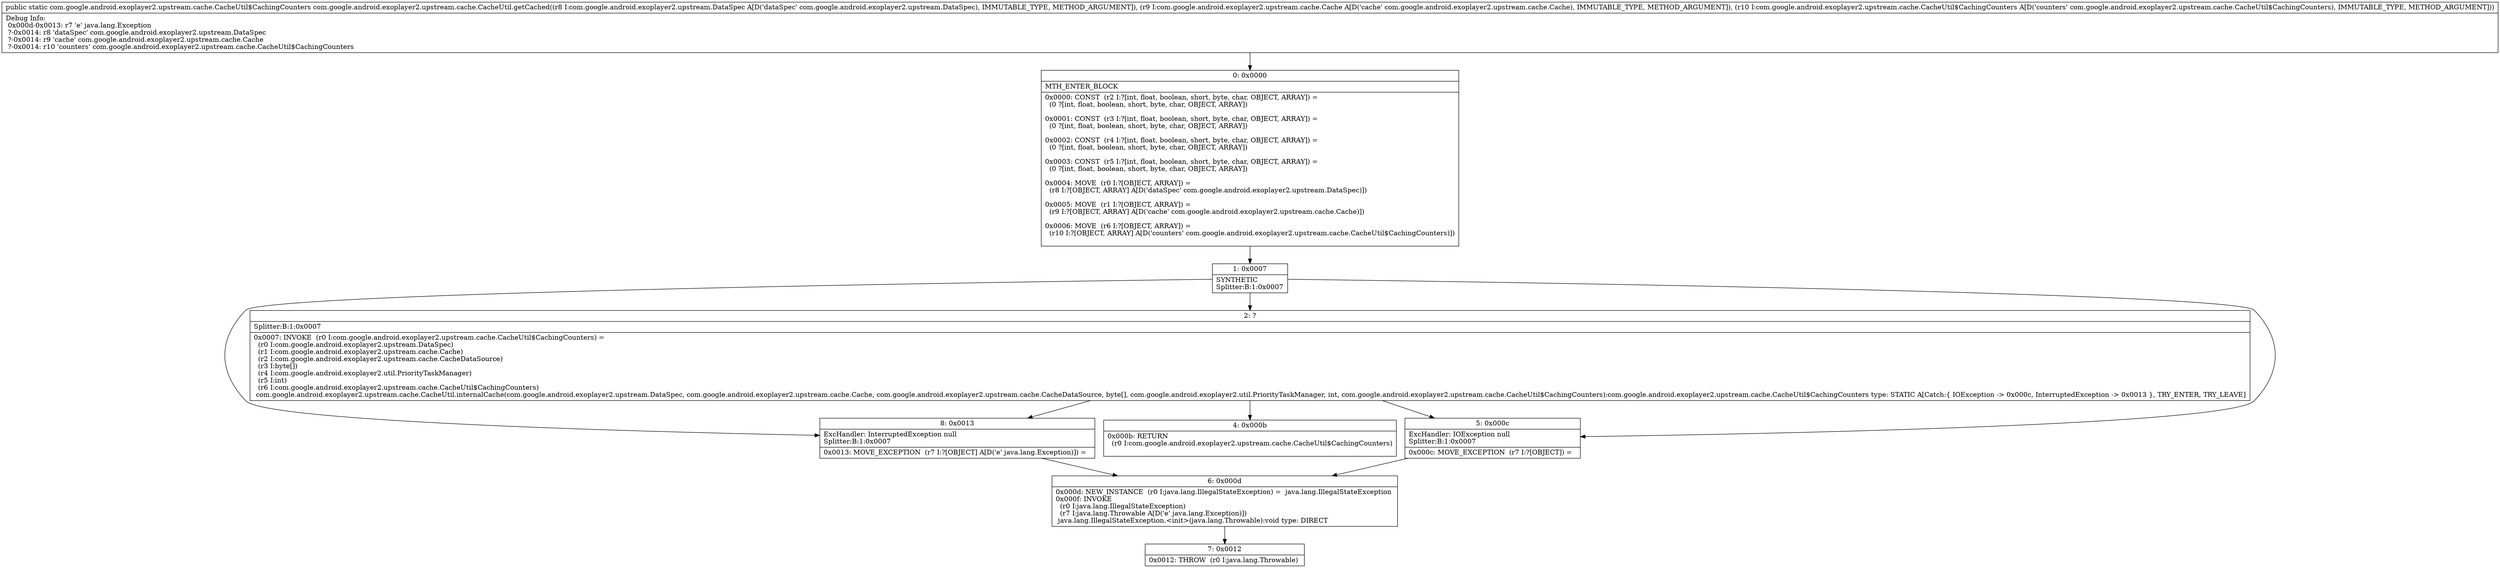 digraph "CFG forcom.google.android.exoplayer2.upstream.cache.CacheUtil.getCached(Lcom\/google\/android\/exoplayer2\/upstream\/DataSpec;Lcom\/google\/android\/exoplayer2\/upstream\/cache\/Cache;Lcom\/google\/android\/exoplayer2\/upstream\/cache\/CacheUtil$CachingCounters;)Lcom\/google\/android\/exoplayer2\/upstream\/cache\/CacheUtil$CachingCounters;" {
Node_0 [shape=record,label="{0\:\ 0x0000|MTH_ENTER_BLOCK\l|0x0000: CONST  (r2 I:?[int, float, boolean, short, byte, char, OBJECT, ARRAY]) = \l  (0 ?[int, float, boolean, short, byte, char, OBJECT, ARRAY])\l \l0x0001: CONST  (r3 I:?[int, float, boolean, short, byte, char, OBJECT, ARRAY]) = \l  (0 ?[int, float, boolean, short, byte, char, OBJECT, ARRAY])\l \l0x0002: CONST  (r4 I:?[int, float, boolean, short, byte, char, OBJECT, ARRAY]) = \l  (0 ?[int, float, boolean, short, byte, char, OBJECT, ARRAY])\l \l0x0003: CONST  (r5 I:?[int, float, boolean, short, byte, char, OBJECT, ARRAY]) = \l  (0 ?[int, float, boolean, short, byte, char, OBJECT, ARRAY])\l \l0x0004: MOVE  (r0 I:?[OBJECT, ARRAY]) = \l  (r8 I:?[OBJECT, ARRAY] A[D('dataSpec' com.google.android.exoplayer2.upstream.DataSpec)])\l \l0x0005: MOVE  (r1 I:?[OBJECT, ARRAY]) = \l  (r9 I:?[OBJECT, ARRAY] A[D('cache' com.google.android.exoplayer2.upstream.cache.Cache)])\l \l0x0006: MOVE  (r6 I:?[OBJECT, ARRAY]) = \l  (r10 I:?[OBJECT, ARRAY] A[D('counters' com.google.android.exoplayer2.upstream.cache.CacheUtil$CachingCounters)])\l \l}"];
Node_1 [shape=record,label="{1\:\ 0x0007|SYNTHETIC\lSplitter:B:1:0x0007\l}"];
Node_2 [shape=record,label="{2\:\ ?|Splitter:B:1:0x0007\l|0x0007: INVOKE  (r0 I:com.google.android.exoplayer2.upstream.cache.CacheUtil$CachingCounters) = \l  (r0 I:com.google.android.exoplayer2.upstream.DataSpec)\l  (r1 I:com.google.android.exoplayer2.upstream.cache.Cache)\l  (r2 I:com.google.android.exoplayer2.upstream.cache.CacheDataSource)\l  (r3 I:byte[])\l  (r4 I:com.google.android.exoplayer2.util.PriorityTaskManager)\l  (r5 I:int)\l  (r6 I:com.google.android.exoplayer2.upstream.cache.CacheUtil$CachingCounters)\l com.google.android.exoplayer2.upstream.cache.CacheUtil.internalCache(com.google.android.exoplayer2.upstream.DataSpec, com.google.android.exoplayer2.upstream.cache.Cache, com.google.android.exoplayer2.upstream.cache.CacheDataSource, byte[], com.google.android.exoplayer2.util.PriorityTaskManager, int, com.google.android.exoplayer2.upstream.cache.CacheUtil$CachingCounters):com.google.android.exoplayer2.upstream.cache.CacheUtil$CachingCounters type: STATIC A[Catch:\{ IOException \-\> 0x000c, InterruptedException \-\> 0x0013 \}, TRY_ENTER, TRY_LEAVE]\l}"];
Node_4 [shape=record,label="{4\:\ 0x000b|0x000b: RETURN  \l  (r0 I:com.google.android.exoplayer2.upstream.cache.CacheUtil$CachingCounters)\l \l}"];
Node_5 [shape=record,label="{5\:\ 0x000c|ExcHandler: IOException null\lSplitter:B:1:0x0007\l|0x000c: MOVE_EXCEPTION  (r7 I:?[OBJECT]) =  \l}"];
Node_6 [shape=record,label="{6\:\ 0x000d|0x000d: NEW_INSTANCE  (r0 I:java.lang.IllegalStateException) =  java.lang.IllegalStateException \l0x000f: INVOKE  \l  (r0 I:java.lang.IllegalStateException)\l  (r7 I:java.lang.Throwable A[D('e' java.lang.Exception)])\l java.lang.IllegalStateException.\<init\>(java.lang.Throwable):void type: DIRECT \l}"];
Node_7 [shape=record,label="{7\:\ 0x0012|0x0012: THROW  (r0 I:java.lang.Throwable) \l}"];
Node_8 [shape=record,label="{8\:\ 0x0013|ExcHandler: InterruptedException null\lSplitter:B:1:0x0007\l|0x0013: MOVE_EXCEPTION  (r7 I:?[OBJECT] A[D('e' java.lang.Exception)]) =  \l}"];
MethodNode[shape=record,label="{public static com.google.android.exoplayer2.upstream.cache.CacheUtil$CachingCounters com.google.android.exoplayer2.upstream.cache.CacheUtil.getCached((r8 I:com.google.android.exoplayer2.upstream.DataSpec A[D('dataSpec' com.google.android.exoplayer2.upstream.DataSpec), IMMUTABLE_TYPE, METHOD_ARGUMENT]), (r9 I:com.google.android.exoplayer2.upstream.cache.Cache A[D('cache' com.google.android.exoplayer2.upstream.cache.Cache), IMMUTABLE_TYPE, METHOD_ARGUMENT]), (r10 I:com.google.android.exoplayer2.upstream.cache.CacheUtil$CachingCounters A[D('counters' com.google.android.exoplayer2.upstream.cache.CacheUtil$CachingCounters), IMMUTABLE_TYPE, METHOD_ARGUMENT]))  | Debug Info:\l  0x000d\-0x0013: r7 'e' java.lang.Exception\l  ?\-0x0014: r8 'dataSpec' com.google.android.exoplayer2.upstream.DataSpec\l  ?\-0x0014: r9 'cache' com.google.android.exoplayer2.upstream.cache.Cache\l  ?\-0x0014: r10 'counters' com.google.android.exoplayer2.upstream.cache.CacheUtil$CachingCounters\l}"];
MethodNode -> Node_0;
Node_0 -> Node_1;
Node_1 -> Node_2;
Node_1 -> Node_5;
Node_1 -> Node_8;
Node_2 -> Node_5;
Node_2 -> Node_8;
Node_2 -> Node_4;
Node_5 -> Node_6;
Node_6 -> Node_7;
Node_8 -> Node_6;
}

